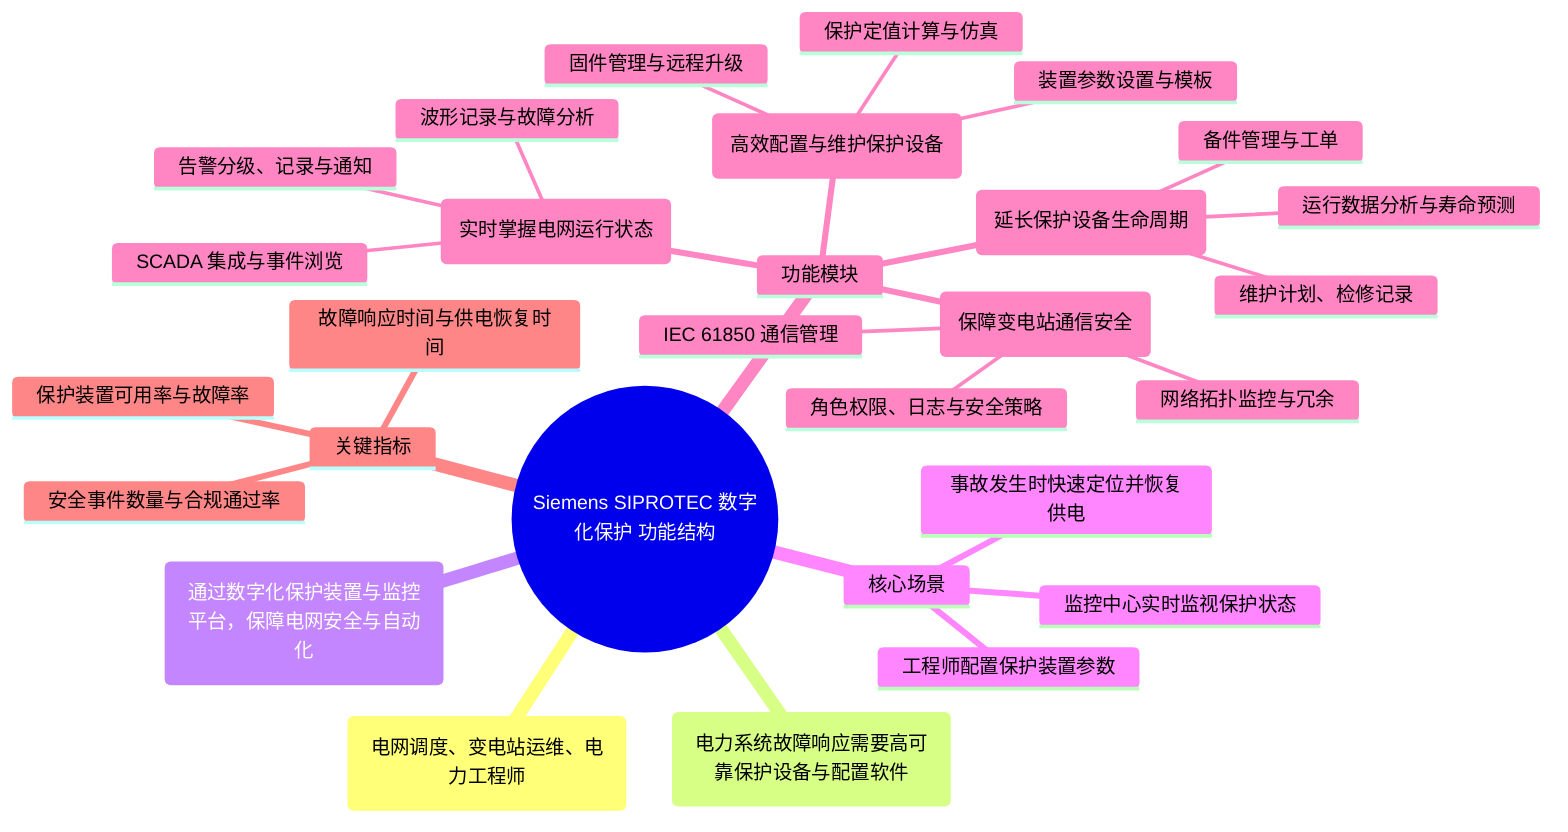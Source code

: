 %% Auto-generated by scripts/generate_assets.py
mindmap
  root((Siemens SIPROTEC 数字化保护 功能结构))
    目标用户(电网调度、变电站运维、电力工程师)
    核心痛点(电力系统故障响应需要高可靠保护设备与配置软件)
    价值主张(通过数字化保护装置与监控平台，保障电网安全与自动化)
    核心场景
      工程师配置保护装置参数
      监控中心实时监视保护状态
      事故发生时快速定位并恢复供电
    功能模块
      保护装置管理(高效配置与维护保护设备)
        装置参数设置与模板
        固件管理与远程升级
        保护定值计算与仿真
      监控与报警(实时掌握电网运行状态)
        SCADA 集成与事件浏览
        告警分级、记录与通知
        波形记录与故障分析
      网络与安全(保障变电站通信安全)
        IEC 61850 通信管理
        角色权限、日志与安全策略
        网络拓扑监控与冗余
      资产与生命周期(延长保护设备生命周期)
        维护计划、检修记录
        备件管理与工单
        运行数据分析与寿命预测
    关键指标
      故障响应时间与供电恢复时间
      保护装置可用率与故障率
      安全事件数量与合规通过率